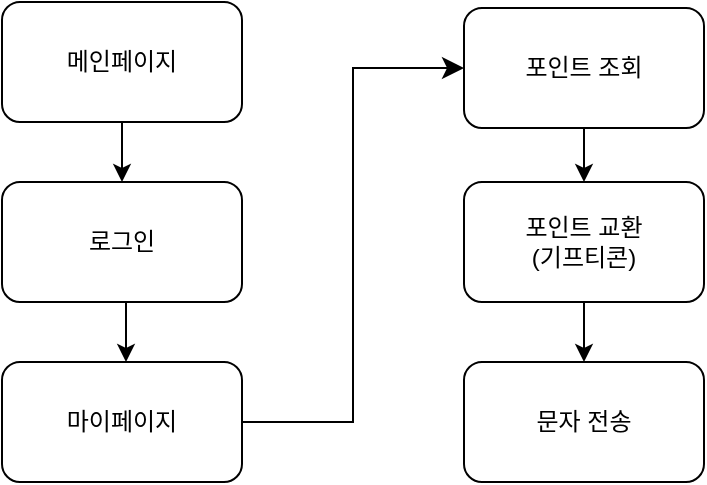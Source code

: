 <mxfile version="21.2.3" type="device">
  <diagram name="페이지-1" id="UML0221GJtCSgokBE_pv">
    <mxGraphModel dx="1434" dy="788" grid="1" gridSize="10" guides="1" tooltips="1" connect="1" arrows="1" fold="1" page="1" pageScale="1" pageWidth="827" pageHeight="1169" math="0" shadow="0">
      <root>
        <mxCell id="0" />
        <mxCell id="1" parent="0" />
        <mxCell id="cJe3hY2d9pgwiBQw8F9i-1" value="메인페이지" style="rounded=1;whiteSpace=wrap;html=1;" vertex="1" parent="1">
          <mxGeometry x="299" y="70" width="120" height="60" as="geometry" />
        </mxCell>
        <mxCell id="cJe3hY2d9pgwiBQw8F9i-2" value="로그인" style="rounded=1;whiteSpace=wrap;html=1;" vertex="1" parent="1">
          <mxGeometry x="299" y="160" width="120" height="60" as="geometry" />
        </mxCell>
        <mxCell id="cJe3hY2d9pgwiBQw8F9i-3" value="마이페이지" style="rounded=1;whiteSpace=wrap;html=1;" vertex="1" parent="1">
          <mxGeometry x="299" y="250" width="120" height="60" as="geometry" />
        </mxCell>
        <mxCell id="cJe3hY2d9pgwiBQw8F9i-4" value="포인트 조회" style="rounded=1;whiteSpace=wrap;html=1;" vertex="1" parent="1">
          <mxGeometry x="530" y="73" width="120" height="60" as="geometry" />
        </mxCell>
        <mxCell id="cJe3hY2d9pgwiBQw8F9i-5" value="포인트 교환&lt;br&gt;(기프티콘)" style="rounded=1;whiteSpace=wrap;html=1;" vertex="1" parent="1">
          <mxGeometry x="530" y="160" width="120" height="60" as="geometry" />
        </mxCell>
        <mxCell id="cJe3hY2d9pgwiBQw8F9i-6" value="문자 전송" style="rounded=1;whiteSpace=wrap;html=1;" vertex="1" parent="1">
          <mxGeometry x="530" y="250" width="120" height="60" as="geometry" />
        </mxCell>
        <mxCell id="cJe3hY2d9pgwiBQw8F9i-7" value="" style="endArrow=classic;html=1;rounded=0;entryX=0.5;entryY=0;entryDx=0;entryDy=0;exitX=0.5;exitY=1;exitDx=0;exitDy=0;" edge="1" parent="1" source="cJe3hY2d9pgwiBQw8F9i-1" target="cJe3hY2d9pgwiBQw8F9i-2">
          <mxGeometry width="50" height="50" relative="1" as="geometry">
            <mxPoint x="360" y="130" as="sourcePoint" />
            <mxPoint x="350" y="190" as="targetPoint" />
          </mxGeometry>
        </mxCell>
        <mxCell id="cJe3hY2d9pgwiBQw8F9i-8" value="" style="endArrow=classic;html=1;rounded=0;entryX=0.5;entryY=0;entryDx=0;entryDy=0;exitX=0.5;exitY=1;exitDx=0;exitDy=0;" edge="1" parent="1">
          <mxGeometry width="50" height="50" relative="1" as="geometry">
            <mxPoint x="361" y="220" as="sourcePoint" />
            <mxPoint x="361" y="250" as="targetPoint" />
          </mxGeometry>
        </mxCell>
        <mxCell id="cJe3hY2d9pgwiBQw8F9i-11" value="" style="endArrow=classic;html=1;rounded=0;entryX=0.5;entryY=0;entryDx=0;entryDy=0;exitX=0.5;exitY=1;exitDx=0;exitDy=0;" edge="1" parent="1" source="cJe3hY2d9pgwiBQw8F9i-4" target="cJe3hY2d9pgwiBQw8F9i-5">
          <mxGeometry width="50" height="50" relative="1" as="geometry">
            <mxPoint x="369" y="140" as="sourcePoint" />
            <mxPoint x="369" y="170" as="targetPoint" />
          </mxGeometry>
        </mxCell>
        <mxCell id="cJe3hY2d9pgwiBQw8F9i-12" value="" style="endArrow=classic;html=1;rounded=0;entryX=0.5;entryY=0;entryDx=0;entryDy=0;" edge="1" parent="1" target="cJe3hY2d9pgwiBQw8F9i-6">
          <mxGeometry width="50" height="50" relative="1" as="geometry">
            <mxPoint x="590" y="220" as="sourcePoint" />
            <mxPoint x="592" y="249" as="targetPoint" />
          </mxGeometry>
        </mxCell>
        <mxCell id="cJe3hY2d9pgwiBQw8F9i-15" value="" style="edgeStyle=elbowEdgeStyle;elbow=horizontal;endArrow=classic;html=1;curved=0;rounded=0;endSize=8;startSize=8;entryX=0;entryY=0.5;entryDx=0;entryDy=0;exitX=1;exitY=0.5;exitDx=0;exitDy=0;" edge="1" parent="1" source="cJe3hY2d9pgwiBQw8F9i-3" target="cJe3hY2d9pgwiBQw8F9i-4">
          <mxGeometry width="50" height="50" relative="1" as="geometry">
            <mxPoint x="420" y="280" as="sourcePoint" />
            <mxPoint x="470" y="230" as="targetPoint" />
          </mxGeometry>
        </mxCell>
      </root>
    </mxGraphModel>
  </diagram>
</mxfile>
